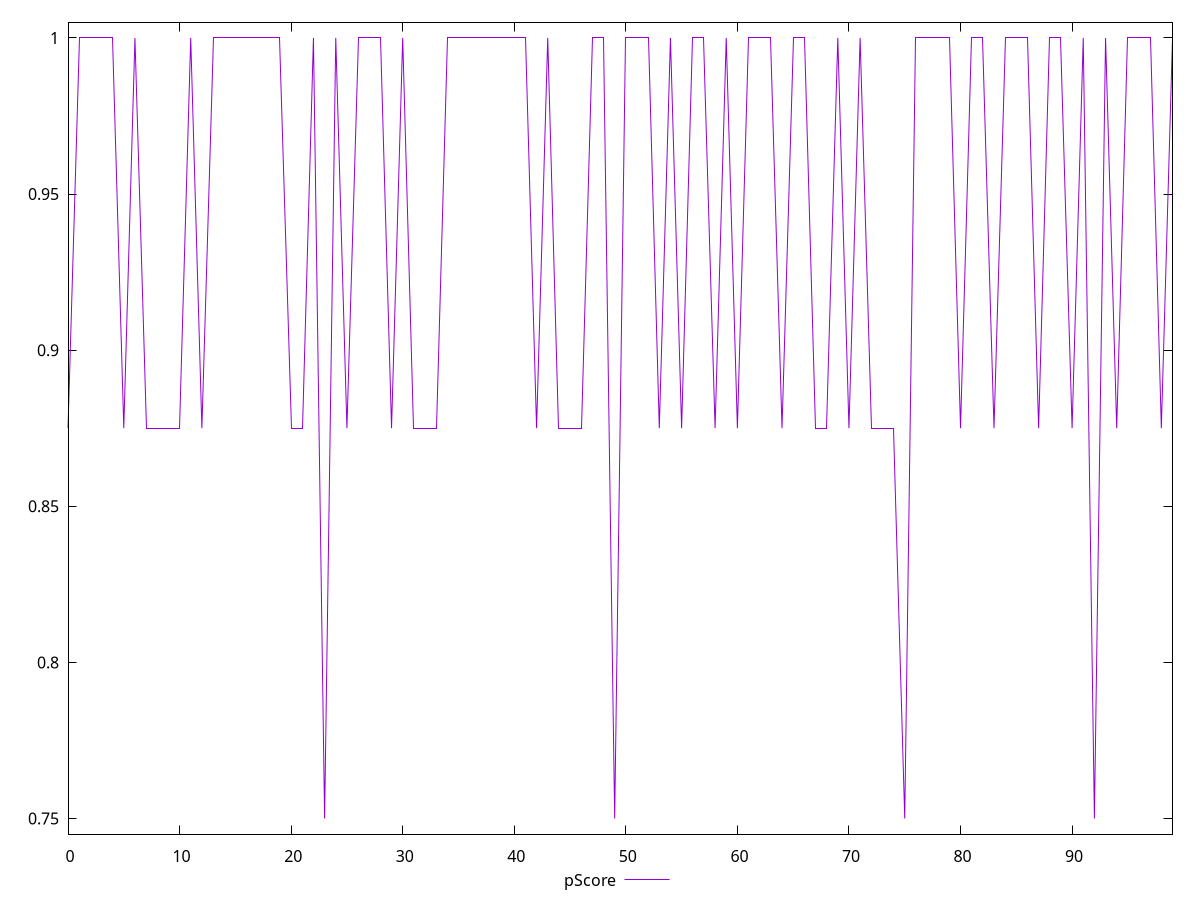 reset

$pScore <<EOF
0 0.875
1 1
2 1
3 1
4 1
5 0.875
6 1
7 0.875
8 0.875
9 0.875
10 0.875
11 1
12 0.875
13 1
14 1
15 1
16 1
17 1
18 1
19 1
20 0.875
21 0.875
22 1
23 0.75
24 1
25 0.875
26 1
27 1
28 1
29 0.875
30 1
31 0.875
32 0.875
33 0.875
34 1
35 1
36 1
37 1
38 1
39 1
40 1
41 1
42 0.875
43 1
44 0.875
45 0.875
46 0.875
47 1
48 1
49 0.75
50 1
51 1
52 1
53 0.875
54 1
55 0.875
56 1
57 1
58 0.875
59 1
60 0.875
61 1
62 1
63 1
64 0.875
65 1
66 1
67 0.875
68 0.875
69 1
70 0.875
71 1
72 0.875
73 0.875
74 0.875
75 0.75
76 1
77 1
78 1
79 1
80 0.875
81 1
82 1
83 0.875
84 1
85 1
86 1
87 0.875
88 1
89 1
90 0.875
91 1
92 0.75
93 1
94 0.875
95 1
96 1
97 1
98 0.875
99 1
EOF

set key outside below
set xrange [0:99]
set yrange [0.745:1.005]
set trange [0.745:1.005]
set terminal svg size 640, 500 enhanced background rgb 'white'
set output "report_00025_2021-02-22T21:38:55.199Z/unminified-javascript/samples/pages+cached+noadtech+nomedia+nocss/pScore/values.svg"

plot $pScore title "pScore" with line

reset
